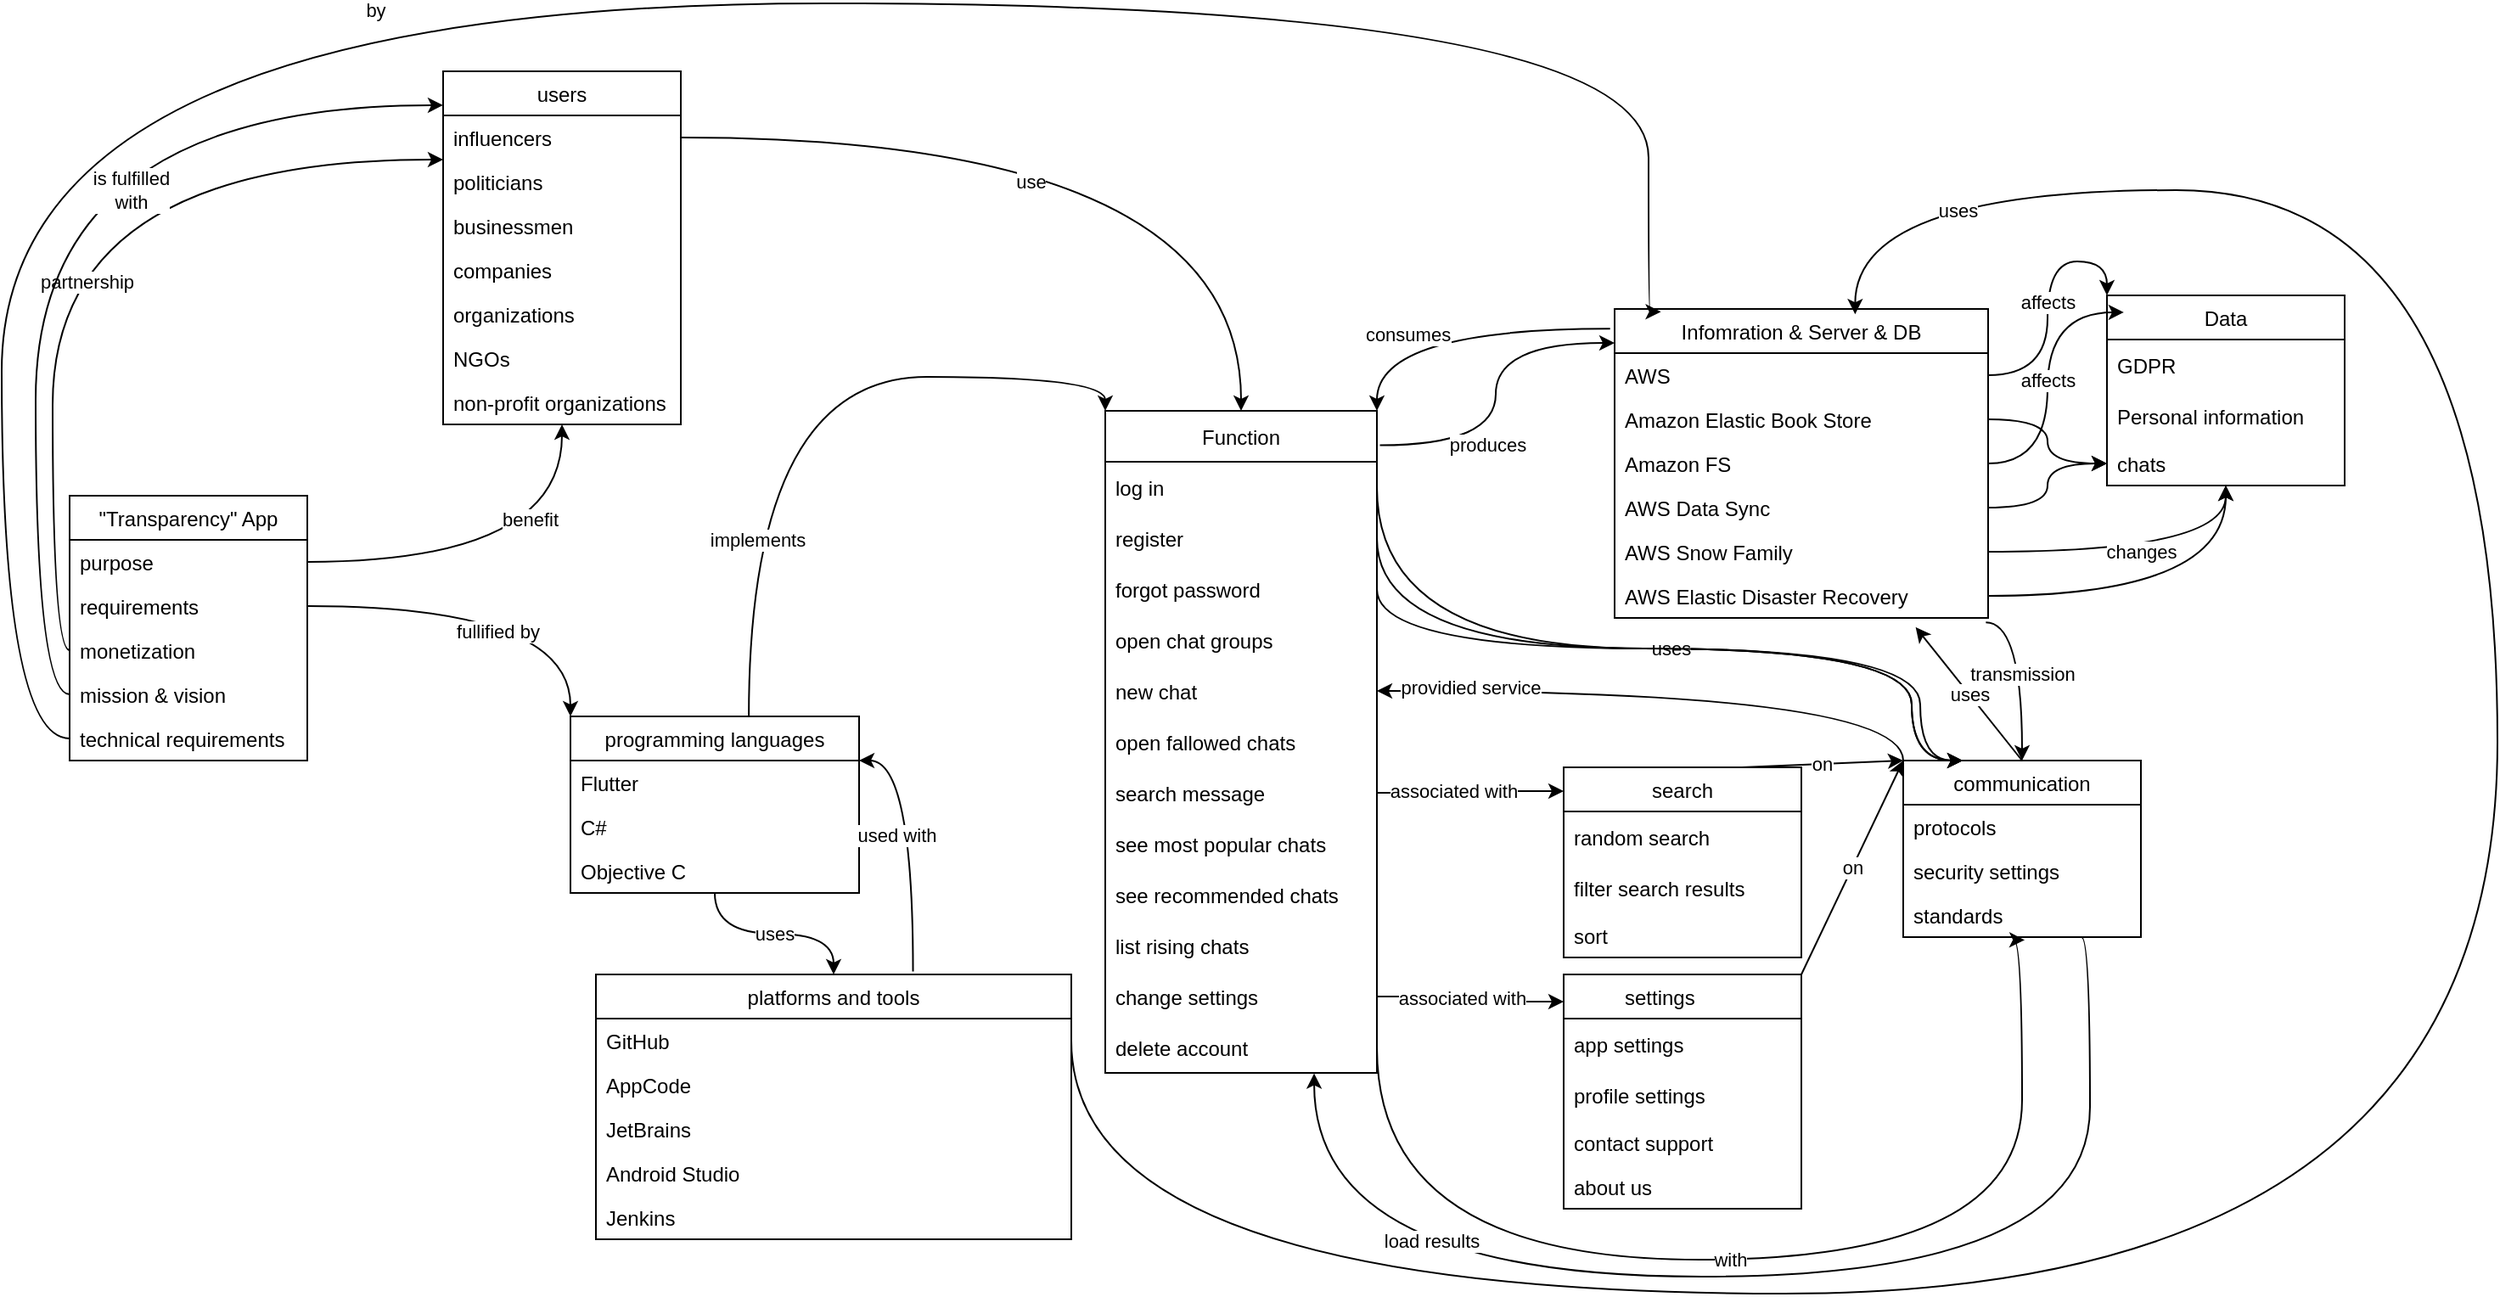 <mxfile version="18.0.5" type="device"><diagram id="95HxneSNaJ7MMtDidX_x" name="Page-1"><mxGraphModel dx="2743" dy="2175" grid="1" gridSize="10" guides="1" tooltips="1" connect="1" arrows="1" fold="1" page="1" pageScale="1" pageWidth="850" pageHeight="1100" math="0" shadow="0"><root><mxCell id="0"/><mxCell id="1" parent="0"/><mxCell id="oVQcC5ZUQ39CTeG5wgWZ-1" value="Function" style="swimlane;fontStyle=0;childLayout=stackLayout;horizontal=1;startSize=30;horizontalStack=0;resizeParent=1;resizeParentMax=0;resizeLast=0;collapsible=1;marginBottom=0;" vertex="1" parent="1"><mxGeometry x="-110" y="140" width="160" height="390" as="geometry"><mxRectangle x="-110" y="140" width="80" height="30" as="alternateBounds"/></mxGeometry></mxCell><mxCell id="oVQcC5ZUQ39CTeG5wgWZ-2" value="log in" style="text;strokeColor=none;fillColor=none;align=left;verticalAlign=middle;spacingLeft=4;spacingRight=4;overflow=hidden;points=[[0,0.5],[1,0.5]];portConstraint=eastwest;rotatable=0;" vertex="1" parent="oVQcC5ZUQ39CTeG5wgWZ-1"><mxGeometry y="30" width="160" height="30" as="geometry"/></mxCell><mxCell id="oVQcC5ZUQ39CTeG5wgWZ-3" value="register    " style="text;strokeColor=none;fillColor=none;align=left;verticalAlign=middle;spacingLeft=4;spacingRight=4;overflow=hidden;points=[[0,0.5],[1,0.5]];portConstraint=eastwest;rotatable=0;" vertex="1" parent="oVQcC5ZUQ39CTeG5wgWZ-1"><mxGeometry y="60" width="160" height="30" as="geometry"/></mxCell><mxCell id="oVQcC5ZUQ39CTeG5wgWZ-4" value="forgot password" style="text;strokeColor=none;fillColor=none;align=left;verticalAlign=middle;spacingLeft=4;spacingRight=4;overflow=hidden;points=[[0,0.5],[1,0.5]];portConstraint=eastwest;rotatable=0;" vertex="1" parent="oVQcC5ZUQ39CTeG5wgWZ-1"><mxGeometry y="90" width="160" height="30" as="geometry"/></mxCell><mxCell id="oVQcC5ZUQ39CTeG5wgWZ-12" value="open chat groups" style="text;strokeColor=none;fillColor=none;align=left;verticalAlign=middle;spacingLeft=4;spacingRight=4;overflow=hidden;points=[[0,0.5],[1,0.5]];portConstraint=eastwest;rotatable=0;" vertex="1" parent="oVQcC5ZUQ39CTeG5wgWZ-1"><mxGeometry y="120" width="160" height="30" as="geometry"/></mxCell><mxCell id="oVQcC5ZUQ39CTeG5wgWZ-11" value="new chat" style="text;strokeColor=none;fillColor=none;align=left;verticalAlign=middle;spacingLeft=4;spacingRight=4;overflow=hidden;points=[[0,0.5],[1,0.5]];portConstraint=eastwest;rotatable=0;" vertex="1" parent="oVQcC5ZUQ39CTeG5wgWZ-1"><mxGeometry y="150" width="160" height="30" as="geometry"/></mxCell><mxCell id="oVQcC5ZUQ39CTeG5wgWZ-13" value="open fallowed chats" style="text;strokeColor=none;fillColor=none;align=left;verticalAlign=middle;spacingLeft=4;spacingRight=4;overflow=hidden;points=[[0,0.5],[1,0.5]];portConstraint=eastwest;rotatable=0;" vertex="1" parent="oVQcC5ZUQ39CTeG5wgWZ-1"><mxGeometry y="180" width="160" height="30" as="geometry"/></mxCell><mxCell id="oVQcC5ZUQ39CTeG5wgWZ-14" value="search message" style="text;strokeColor=none;fillColor=none;align=left;verticalAlign=middle;spacingLeft=4;spacingRight=4;overflow=hidden;points=[[0,0.5],[1,0.5]];portConstraint=eastwest;rotatable=0;" vertex="1" parent="oVQcC5ZUQ39CTeG5wgWZ-1"><mxGeometry y="210" width="160" height="30" as="geometry"/></mxCell><mxCell id="oVQcC5ZUQ39CTeG5wgWZ-21" value="see most popular chats" style="text;strokeColor=none;fillColor=none;align=left;verticalAlign=middle;spacingLeft=4;spacingRight=4;overflow=hidden;points=[[0,0.5],[1,0.5]];portConstraint=eastwest;rotatable=0;" vertex="1" parent="oVQcC5ZUQ39CTeG5wgWZ-1"><mxGeometry y="240" width="160" height="30" as="geometry"/></mxCell><mxCell id="oVQcC5ZUQ39CTeG5wgWZ-22" value="see recommended chats" style="text;strokeColor=none;fillColor=none;align=left;verticalAlign=middle;spacingLeft=4;spacingRight=4;overflow=hidden;points=[[0,0.5],[1,0.5]];portConstraint=eastwest;rotatable=0;" vertex="1" parent="oVQcC5ZUQ39CTeG5wgWZ-1"><mxGeometry y="270" width="160" height="30" as="geometry"/></mxCell><mxCell id="oVQcC5ZUQ39CTeG5wgWZ-23" value="list rising chats" style="text;strokeColor=none;fillColor=none;align=left;verticalAlign=middle;spacingLeft=4;spacingRight=4;overflow=hidden;points=[[0,0.5],[1,0.5]];portConstraint=eastwest;rotatable=0;" vertex="1" parent="oVQcC5ZUQ39CTeG5wgWZ-1"><mxGeometry y="300" width="160" height="30" as="geometry"/></mxCell><mxCell id="oVQcC5ZUQ39CTeG5wgWZ-24" value="change settings" style="text;strokeColor=none;fillColor=none;align=left;verticalAlign=middle;spacingLeft=4;spacingRight=4;overflow=hidden;points=[[0,0.5],[1,0.5]];portConstraint=eastwest;rotatable=0;" vertex="1" parent="oVQcC5ZUQ39CTeG5wgWZ-1"><mxGeometry y="330" width="160" height="30" as="geometry"/></mxCell><mxCell id="oVQcC5ZUQ39CTeG5wgWZ-132" value="delete account" style="text;strokeColor=none;fillColor=none;align=left;verticalAlign=middle;spacingLeft=4;spacingRight=4;overflow=hidden;points=[[0,0.5],[1,0.5]];portConstraint=eastwest;rotatable=0;" vertex="1" parent="oVQcC5ZUQ39CTeG5wgWZ-1"><mxGeometry y="360" width="160" height="30" as="geometry"/></mxCell><mxCell id="oVQcC5ZUQ39CTeG5wgWZ-123" value="on" style="rounded=0;orthogonalLoop=1;jettySize=auto;html=1;exitX=0.75;exitY=0;exitDx=0;exitDy=0;entryX=0;entryY=0;entryDx=0;entryDy=0;" edge="1" parent="1" source="oVQcC5ZUQ39CTeG5wgWZ-6" target="oVQcC5ZUQ39CTeG5wgWZ-113"><mxGeometry relative="1" as="geometry"/></mxCell><mxCell id="oVQcC5ZUQ39CTeG5wgWZ-6" value="search" style="swimlane;fontStyle=0;childLayout=stackLayout;horizontal=1;startSize=26;fillColor=none;horizontalStack=0;resizeParent=1;resizeParentMax=0;resizeLast=0;collapsible=1;marginBottom=0;" vertex="1" parent="1"><mxGeometry x="160" y="350" width="140" height="112" as="geometry"/></mxCell><mxCell id="oVQcC5ZUQ39CTeG5wgWZ-15" value="random search" style="text;strokeColor=none;fillColor=none;align=left;verticalAlign=middle;spacingLeft=4;spacingRight=4;overflow=hidden;points=[[0,0.5],[1,0.5]];portConstraint=eastwest;rotatable=0;" vertex="1" parent="oVQcC5ZUQ39CTeG5wgWZ-6"><mxGeometry y="26" width="140" height="30" as="geometry"/></mxCell><mxCell id="oVQcC5ZUQ39CTeG5wgWZ-16" value="filter search results" style="text;strokeColor=none;fillColor=none;align=left;verticalAlign=middle;spacingLeft=4;spacingRight=4;overflow=hidden;points=[[0,0.5],[1,0.5]];portConstraint=eastwest;rotatable=0;" vertex="1" parent="oVQcC5ZUQ39CTeG5wgWZ-6"><mxGeometry y="56" width="140" height="30" as="geometry"/></mxCell><mxCell id="oVQcC5ZUQ39CTeG5wgWZ-7" value="sort" style="text;strokeColor=none;fillColor=none;align=left;verticalAlign=top;spacingLeft=4;spacingRight=4;overflow=hidden;rotatable=0;points=[[0,0.5],[1,0.5]];portConstraint=eastwest;" vertex="1" parent="oVQcC5ZUQ39CTeG5wgWZ-6"><mxGeometry y="86" width="140" height="26" as="geometry"/></mxCell><mxCell id="oVQcC5ZUQ39CTeG5wgWZ-17" value="settings        " style="swimlane;fontStyle=0;childLayout=stackLayout;horizontal=1;startSize=26;fillColor=none;horizontalStack=0;resizeParent=1;resizeParentMax=0;resizeLast=0;collapsible=1;marginBottom=0;" vertex="1" parent="1"><mxGeometry x="160" y="472" width="140" height="138" as="geometry"/></mxCell><mxCell id="oVQcC5ZUQ39CTeG5wgWZ-18" value="app settings    " style="text;strokeColor=none;fillColor=none;align=left;verticalAlign=middle;spacingLeft=4;spacingRight=4;overflow=hidden;points=[[0,0.5],[1,0.5]];portConstraint=eastwest;rotatable=0;" vertex="1" parent="oVQcC5ZUQ39CTeG5wgWZ-17"><mxGeometry y="26" width="140" height="30" as="geometry"/></mxCell><mxCell id="oVQcC5ZUQ39CTeG5wgWZ-19" value="profile settings" style="text;strokeColor=none;fillColor=none;align=left;verticalAlign=middle;spacingLeft=4;spacingRight=4;overflow=hidden;points=[[0,0.5],[1,0.5]];portConstraint=eastwest;rotatable=0;" vertex="1" parent="oVQcC5ZUQ39CTeG5wgWZ-17"><mxGeometry y="56" width="140" height="30" as="geometry"/></mxCell><mxCell id="oVQcC5ZUQ39CTeG5wgWZ-20" value="contact support" style="text;strokeColor=none;fillColor=none;align=left;verticalAlign=top;spacingLeft=4;spacingRight=4;overflow=hidden;rotatable=0;points=[[0,0.5],[1,0.5]];portConstraint=eastwest;" vertex="1" parent="oVQcC5ZUQ39CTeG5wgWZ-17"><mxGeometry y="86" width="140" height="26" as="geometry"/></mxCell><mxCell id="oVQcC5ZUQ39CTeG5wgWZ-25" value="about us" style="text;strokeColor=none;fillColor=none;align=left;verticalAlign=top;spacingLeft=4;spacingRight=4;overflow=hidden;rotatable=0;points=[[0,0.5],[1,0.5]];portConstraint=eastwest;" vertex="1" parent="oVQcC5ZUQ39CTeG5wgWZ-17"><mxGeometry y="112" width="140" height="26" as="geometry"/></mxCell><mxCell id="oVQcC5ZUQ39CTeG5wgWZ-26" style="edgeStyle=orthogonalEdgeStyle;rounded=0;orthogonalLoop=1;jettySize=auto;html=1;exitX=1;exitY=0.5;exitDx=0;exitDy=0;entryX=0;entryY=0.125;entryDx=0;entryDy=0;entryPerimeter=0;" edge="1" parent="1" source="oVQcC5ZUQ39CTeG5wgWZ-14" target="oVQcC5ZUQ39CTeG5wgWZ-6"><mxGeometry relative="1" as="geometry"/></mxCell><mxCell id="oVQcC5ZUQ39CTeG5wgWZ-29" value="associated with" style="edgeLabel;html=1;align=center;verticalAlign=middle;resizable=0;points=[];" vertex="1" connectable="0" parent="oVQcC5ZUQ39CTeG5wgWZ-26"><mxGeometry x="-0.198" y="1" relative="1" as="geometry"><mxPoint as="offset"/></mxGeometry></mxCell><mxCell id="oVQcC5ZUQ39CTeG5wgWZ-27" style="edgeStyle=orthogonalEdgeStyle;rounded=0;orthogonalLoop=1;jettySize=auto;html=1;exitX=1;exitY=0.5;exitDx=0;exitDy=0;entryX=0;entryY=0.116;entryDx=0;entryDy=0;entryPerimeter=0;" edge="1" parent="1" source="oVQcC5ZUQ39CTeG5wgWZ-24" target="oVQcC5ZUQ39CTeG5wgWZ-17"><mxGeometry relative="1" as="geometry"/></mxCell><mxCell id="oVQcC5ZUQ39CTeG5wgWZ-30" value="associated with" style="edgeLabel;html=1;align=center;verticalAlign=middle;resizable=0;points=[];" vertex="1" connectable="0" parent="oVQcC5ZUQ39CTeG5wgWZ-27"><mxGeometry x="-0.117" y="-1" relative="1" as="geometry"><mxPoint as="offset"/></mxGeometry></mxCell><mxCell id="oVQcC5ZUQ39CTeG5wgWZ-31" value="&quot;Transparency&quot; App" style="swimlane;fontStyle=0;childLayout=stackLayout;horizontal=1;startSize=26;fillColor=none;horizontalStack=0;resizeParent=1;resizeParentMax=0;resizeLast=0;collapsible=1;marginBottom=0;" vertex="1" parent="1"><mxGeometry x="-720" y="190" width="140" height="156" as="geometry"/></mxCell><mxCell id="oVQcC5ZUQ39CTeG5wgWZ-33" value="purpose" style="text;strokeColor=none;fillColor=none;align=left;verticalAlign=top;spacingLeft=4;spacingRight=4;overflow=hidden;rotatable=0;points=[[0,0.5],[1,0.5]];portConstraint=eastwest;" vertex="1" parent="oVQcC5ZUQ39CTeG5wgWZ-31"><mxGeometry y="26" width="140" height="26" as="geometry"/></mxCell><mxCell id="oVQcC5ZUQ39CTeG5wgWZ-34" value="requirements" style="text;strokeColor=none;fillColor=none;align=left;verticalAlign=top;spacingLeft=4;spacingRight=4;overflow=hidden;rotatable=0;points=[[0,0.5],[1,0.5]];portConstraint=eastwest;" vertex="1" parent="oVQcC5ZUQ39CTeG5wgWZ-31"><mxGeometry y="52" width="140" height="26" as="geometry"/></mxCell><mxCell id="oVQcC5ZUQ39CTeG5wgWZ-39" value="monetization" style="text;strokeColor=none;fillColor=none;align=left;verticalAlign=top;spacingLeft=4;spacingRight=4;overflow=hidden;rotatable=0;points=[[0,0.5],[1,0.5]];portConstraint=eastwest;" vertex="1" parent="oVQcC5ZUQ39CTeG5wgWZ-31"><mxGeometry y="78" width="140" height="26" as="geometry"/></mxCell><mxCell id="oVQcC5ZUQ39CTeG5wgWZ-40" value="mission &amp; vision" style="text;strokeColor=none;fillColor=none;align=left;verticalAlign=top;spacingLeft=4;spacingRight=4;overflow=hidden;rotatable=0;points=[[0,0.5],[1,0.5]];portConstraint=eastwest;" vertex="1" parent="oVQcC5ZUQ39CTeG5wgWZ-31"><mxGeometry y="104" width="140" height="26" as="geometry"/></mxCell><mxCell id="oVQcC5ZUQ39CTeG5wgWZ-41" value="technical requirements" style="text;strokeColor=none;fillColor=none;align=left;verticalAlign=top;spacingLeft=4;spacingRight=4;overflow=hidden;rotatable=0;points=[[0,0.5],[1,0.5]];portConstraint=eastwest;" vertex="1" parent="oVQcC5ZUQ39CTeG5wgWZ-31"><mxGeometry y="130" width="140" height="26" as="geometry"/></mxCell><mxCell id="oVQcC5ZUQ39CTeG5wgWZ-35" value="users" style="swimlane;fontStyle=0;childLayout=stackLayout;horizontal=1;startSize=26;fillColor=none;horizontalStack=0;resizeParent=1;resizeParentMax=0;resizeLast=0;collapsible=1;marginBottom=0;" vertex="1" parent="1"><mxGeometry x="-500" y="-60" width="140" height="208" as="geometry"/></mxCell><mxCell id="oVQcC5ZUQ39CTeG5wgWZ-36" value="influencers" style="text;strokeColor=none;fillColor=none;align=left;verticalAlign=top;spacingLeft=4;spacingRight=4;overflow=hidden;rotatable=0;points=[[0,0.5],[1,0.5]];portConstraint=eastwest;" vertex="1" parent="oVQcC5ZUQ39CTeG5wgWZ-35"><mxGeometry y="26" width="140" height="26" as="geometry"/></mxCell><mxCell id="oVQcC5ZUQ39CTeG5wgWZ-37" value="politicians" style="text;strokeColor=none;fillColor=none;align=left;verticalAlign=top;spacingLeft=4;spacingRight=4;overflow=hidden;rotatable=0;points=[[0,0.5],[1,0.5]];portConstraint=eastwest;" vertex="1" parent="oVQcC5ZUQ39CTeG5wgWZ-35"><mxGeometry y="52" width="140" height="26" as="geometry"/></mxCell><mxCell id="oVQcC5ZUQ39CTeG5wgWZ-47" value="businessmen" style="text;strokeColor=none;fillColor=none;align=left;verticalAlign=top;spacingLeft=4;spacingRight=4;overflow=hidden;rotatable=0;points=[[0,0.5],[1,0.5]];portConstraint=eastwest;" vertex="1" parent="oVQcC5ZUQ39CTeG5wgWZ-35"><mxGeometry y="78" width="140" height="26" as="geometry"/></mxCell><mxCell id="oVQcC5ZUQ39CTeG5wgWZ-82" value="companies" style="text;strokeColor=none;fillColor=none;align=left;verticalAlign=top;spacingLeft=4;spacingRight=4;overflow=hidden;rotatable=0;points=[[0,0.5],[1,0.5]];portConstraint=eastwest;" vertex="1" parent="oVQcC5ZUQ39CTeG5wgWZ-35"><mxGeometry y="104" width="140" height="26" as="geometry"/></mxCell><mxCell id="oVQcC5ZUQ39CTeG5wgWZ-83" value="organizations" style="text;strokeColor=none;fillColor=none;align=left;verticalAlign=top;spacingLeft=4;spacingRight=4;overflow=hidden;rotatable=0;points=[[0,0.5],[1,0.5]];portConstraint=eastwest;" vertex="1" parent="oVQcC5ZUQ39CTeG5wgWZ-35"><mxGeometry y="130" width="140" height="26" as="geometry"/></mxCell><mxCell id="oVQcC5ZUQ39CTeG5wgWZ-84" value="NGOs" style="text;strokeColor=none;fillColor=none;align=left;verticalAlign=top;spacingLeft=4;spacingRight=4;overflow=hidden;rotatable=0;points=[[0,0.5],[1,0.5]];portConstraint=eastwest;" vertex="1" parent="oVQcC5ZUQ39CTeG5wgWZ-35"><mxGeometry y="156" width="140" height="26" as="geometry"/></mxCell><mxCell id="oVQcC5ZUQ39CTeG5wgWZ-85" value="non-profit organizations" style="text;strokeColor=none;fillColor=none;align=left;verticalAlign=top;spacingLeft=4;spacingRight=4;overflow=hidden;rotatable=0;points=[[0,0.5],[1,0.5]];portConstraint=eastwest;" vertex="1" parent="oVQcC5ZUQ39CTeG5wgWZ-35"><mxGeometry y="182" width="140" height="26" as="geometry"/></mxCell><mxCell id="oVQcC5ZUQ39CTeG5wgWZ-76" style="edgeStyle=orthogonalEdgeStyle;curved=1;rounded=0;orthogonalLoop=1;jettySize=auto;html=1;exitX=0.618;exitY=0;exitDx=0;exitDy=0;entryX=0;entryY=0;entryDx=0;entryDy=0;exitPerimeter=0;" edge="1" parent="1" source="oVQcC5ZUQ39CTeG5wgWZ-42" target="oVQcC5ZUQ39CTeG5wgWZ-1"><mxGeometry relative="1" as="geometry"/></mxCell><mxCell id="oVQcC5ZUQ39CTeG5wgWZ-79" value="implements" style="edgeLabel;html=1;align=center;verticalAlign=middle;resizable=0;points=[];" vertex="1" connectable="0" parent="oVQcC5ZUQ39CTeG5wgWZ-76"><mxGeometry x="-0.516" y="-5" relative="1" as="geometry"><mxPoint as="offset"/></mxGeometry></mxCell><mxCell id="oVQcC5ZUQ39CTeG5wgWZ-77" value="uses" style="edgeStyle=orthogonalEdgeStyle;curved=1;rounded=0;orthogonalLoop=1;jettySize=auto;html=1;entryX=0.5;entryY=0;entryDx=0;entryDy=0;" edge="1" parent="1" source="oVQcC5ZUQ39CTeG5wgWZ-42" target="oVQcC5ZUQ39CTeG5wgWZ-48"><mxGeometry relative="1" as="geometry"/></mxCell><mxCell id="oVQcC5ZUQ39CTeG5wgWZ-42" value="programming languages" style="swimlane;fontStyle=0;childLayout=stackLayout;horizontal=1;startSize=26;fillColor=none;horizontalStack=0;resizeParent=1;resizeParentMax=0;resizeLast=0;collapsible=1;marginBottom=0;" vertex="1" parent="1"><mxGeometry x="-425" y="320" width="170" height="104" as="geometry"/></mxCell><mxCell id="oVQcC5ZUQ39CTeG5wgWZ-43" value="Flutter    " style="text;strokeColor=none;fillColor=none;align=left;verticalAlign=top;spacingLeft=4;spacingRight=4;overflow=hidden;rotatable=0;points=[[0,0.5],[1,0.5]];portConstraint=eastwest;" vertex="1" parent="oVQcC5ZUQ39CTeG5wgWZ-42"><mxGeometry y="26" width="170" height="26" as="geometry"/></mxCell><mxCell id="oVQcC5ZUQ39CTeG5wgWZ-44" value="C#" style="text;strokeColor=none;fillColor=none;align=left;verticalAlign=top;spacingLeft=4;spacingRight=4;overflow=hidden;rotatable=0;points=[[0,0.5],[1,0.5]];portConstraint=eastwest;" vertex="1" parent="oVQcC5ZUQ39CTeG5wgWZ-42"><mxGeometry y="52" width="170" height="26" as="geometry"/></mxCell><mxCell id="oVQcC5ZUQ39CTeG5wgWZ-45" value="Objective C" style="text;strokeColor=none;fillColor=none;align=left;verticalAlign=top;spacingLeft=4;spacingRight=4;overflow=hidden;rotatable=0;points=[[0,0.5],[1,0.5]];portConstraint=eastwest;" vertex="1" parent="oVQcC5ZUQ39CTeG5wgWZ-42"><mxGeometry y="78" width="170" height="26" as="geometry"/></mxCell><mxCell id="oVQcC5ZUQ39CTeG5wgWZ-46" style="edgeStyle=orthogonalEdgeStyle;rounded=0;orthogonalLoop=1;jettySize=auto;html=1;exitX=1;exitY=0.5;exitDx=0;exitDy=0;entryX=0;entryY=0;entryDx=0;entryDy=0;curved=1;" edge="1" parent="1" source="oVQcC5ZUQ39CTeG5wgWZ-34" target="oVQcC5ZUQ39CTeG5wgWZ-42"><mxGeometry relative="1" as="geometry"/></mxCell><mxCell id="oVQcC5ZUQ39CTeG5wgWZ-78" value="fullified by" style="edgeLabel;html=1;align=center;verticalAlign=middle;resizable=0;points=[];" vertex="1" connectable="0" parent="oVQcC5ZUQ39CTeG5wgWZ-46"><mxGeometry x="0.014" y="-15" relative="1" as="geometry"><mxPoint as="offset"/></mxGeometry></mxCell><mxCell id="oVQcC5ZUQ39CTeG5wgWZ-92" style="edgeStyle=orthogonalEdgeStyle;curved=1;rounded=0;orthogonalLoop=1;jettySize=auto;html=1;exitX=0.667;exitY=-0.011;exitDx=0;exitDy=0;entryX=1;entryY=0.25;entryDx=0;entryDy=0;exitPerimeter=0;" edge="1" parent="1" source="oVQcC5ZUQ39CTeG5wgWZ-48" target="oVQcC5ZUQ39CTeG5wgWZ-42"><mxGeometry relative="1" as="geometry"/></mxCell><mxCell id="oVQcC5ZUQ39CTeG5wgWZ-93" value="used with" style="edgeLabel;html=1;align=center;verticalAlign=middle;resizable=0;points=[];" vertex="1" connectable="0" parent="oVQcC5ZUQ39CTeG5wgWZ-92"><mxGeometry x="0.035" y="10" relative="1" as="geometry"><mxPoint as="offset"/></mxGeometry></mxCell><mxCell id="oVQcC5ZUQ39CTeG5wgWZ-48" value="platforms and tools" style="swimlane;fontStyle=0;childLayout=stackLayout;horizontal=1;startSize=26;fillColor=none;horizontalStack=0;resizeParent=1;resizeParentMax=0;resizeLast=0;collapsible=1;marginBottom=0;" vertex="1" parent="1"><mxGeometry x="-410" y="472" width="280" height="156" as="geometry"/></mxCell><mxCell id="oVQcC5ZUQ39CTeG5wgWZ-49" value="GitHub" style="text;strokeColor=none;fillColor=none;align=left;verticalAlign=top;spacingLeft=4;spacingRight=4;overflow=hidden;rotatable=0;points=[[0,0.5],[1,0.5]];portConstraint=eastwest;" vertex="1" parent="oVQcC5ZUQ39CTeG5wgWZ-48"><mxGeometry y="26" width="280" height="26" as="geometry"/></mxCell><mxCell id="oVQcC5ZUQ39CTeG5wgWZ-50" value="AppCode" style="text;strokeColor=none;fillColor=none;align=left;verticalAlign=top;spacingLeft=4;spacingRight=4;overflow=hidden;rotatable=0;points=[[0,0.5],[1,0.5]];portConstraint=eastwest;" vertex="1" parent="oVQcC5ZUQ39CTeG5wgWZ-48"><mxGeometry y="52" width="280" height="26" as="geometry"/></mxCell><mxCell id="oVQcC5ZUQ39CTeG5wgWZ-51" value="JetBrains" style="text;strokeColor=none;fillColor=none;align=left;verticalAlign=top;spacingLeft=4;spacingRight=4;overflow=hidden;rotatable=0;points=[[0,0.5],[1,0.5]];portConstraint=eastwest;" vertex="1" parent="oVQcC5ZUQ39CTeG5wgWZ-48"><mxGeometry y="78" width="280" height="26" as="geometry"/></mxCell><mxCell id="oVQcC5ZUQ39CTeG5wgWZ-52" value="Android Studio" style="text;strokeColor=none;fillColor=none;align=left;verticalAlign=top;spacingLeft=4;spacingRight=4;overflow=hidden;rotatable=0;points=[[0,0.5],[1,0.5]];portConstraint=eastwest;" vertex="1" parent="oVQcC5ZUQ39CTeG5wgWZ-48"><mxGeometry y="104" width="280" height="26" as="geometry"/></mxCell><mxCell id="oVQcC5ZUQ39CTeG5wgWZ-71" value="Jenkins " style="text;strokeColor=none;fillColor=none;align=left;verticalAlign=top;spacingLeft=4;spacingRight=4;overflow=hidden;rotatable=0;points=[[0,0.5],[1,0.5]];portConstraint=eastwest;" vertex="1" parent="oVQcC5ZUQ39CTeG5wgWZ-48"><mxGeometry y="130" width="280" height="26" as="geometry"/></mxCell><mxCell id="oVQcC5ZUQ39CTeG5wgWZ-64" value="Infomration &amp; Server &amp; DB" style="swimlane;fontStyle=0;childLayout=stackLayout;horizontal=1;startSize=26;fillColor=none;horizontalStack=0;resizeParent=1;resizeParentMax=0;resizeLast=0;collapsible=1;marginBottom=0;" vertex="1" parent="1"><mxGeometry x="190" y="80" width="220" height="182" as="geometry"/></mxCell><mxCell id="oVQcC5ZUQ39CTeG5wgWZ-65" value="AWS" style="text;strokeColor=none;fillColor=none;align=left;verticalAlign=top;spacingLeft=4;spacingRight=4;overflow=hidden;rotatable=0;points=[[0,0.5],[1,0.5]];portConstraint=eastwest;" vertex="1" parent="oVQcC5ZUQ39CTeG5wgWZ-64"><mxGeometry y="26" width="220" height="26" as="geometry"/></mxCell><mxCell id="oVQcC5ZUQ39CTeG5wgWZ-66" value="Amazon Elastic Book Store" style="text;strokeColor=none;fillColor=none;align=left;verticalAlign=top;spacingLeft=4;spacingRight=4;overflow=hidden;rotatable=0;points=[[0,0.5],[1,0.5]];portConstraint=eastwest;" vertex="1" parent="oVQcC5ZUQ39CTeG5wgWZ-64"><mxGeometry y="52" width="220" height="26" as="geometry"/></mxCell><mxCell id="oVQcC5ZUQ39CTeG5wgWZ-67" value="Amazon FS" style="text;strokeColor=none;fillColor=none;align=left;verticalAlign=top;spacingLeft=4;spacingRight=4;overflow=hidden;rotatable=0;points=[[0,0.5],[1,0.5]];portConstraint=eastwest;" vertex="1" parent="oVQcC5ZUQ39CTeG5wgWZ-64"><mxGeometry y="78" width="220" height="26" as="geometry"/></mxCell><mxCell id="oVQcC5ZUQ39CTeG5wgWZ-70" value="AWS Data Sync" style="text;strokeColor=none;fillColor=none;align=left;verticalAlign=top;spacingLeft=4;spacingRight=4;overflow=hidden;rotatable=0;points=[[0,0.5],[1,0.5]];portConstraint=eastwest;" vertex="1" parent="oVQcC5ZUQ39CTeG5wgWZ-64"><mxGeometry y="104" width="220" height="26" as="geometry"/></mxCell><mxCell id="oVQcC5ZUQ39CTeG5wgWZ-69" value="AWS Snow Family" style="text;strokeColor=none;fillColor=none;align=left;verticalAlign=top;spacingLeft=4;spacingRight=4;overflow=hidden;rotatable=0;points=[[0,0.5],[1,0.5]];portConstraint=eastwest;" vertex="1" parent="oVQcC5ZUQ39CTeG5wgWZ-64"><mxGeometry y="130" width="220" height="26" as="geometry"/></mxCell><mxCell id="oVQcC5ZUQ39CTeG5wgWZ-68" value="AWS Elastic Disaster Recovery" style="text;strokeColor=none;fillColor=none;align=left;verticalAlign=top;spacingLeft=4;spacingRight=4;overflow=hidden;rotatable=0;points=[[0,0.5],[1,0.5]];portConstraint=eastwest;" vertex="1" parent="oVQcC5ZUQ39CTeG5wgWZ-64"><mxGeometry y="156" width="220" height="26" as="geometry"/></mxCell><mxCell id="oVQcC5ZUQ39CTeG5wgWZ-72" style="edgeStyle=orthogonalEdgeStyle;rounded=0;orthogonalLoop=1;jettySize=auto;html=1;exitX=1.011;exitY=0.052;exitDx=0;exitDy=0;entryX=0;entryY=0.11;entryDx=0;entryDy=0;entryPerimeter=0;exitPerimeter=0;curved=1;" edge="1" parent="1" source="oVQcC5ZUQ39CTeG5wgWZ-1" target="oVQcC5ZUQ39CTeG5wgWZ-64"><mxGeometry relative="1" as="geometry"/></mxCell><mxCell id="oVQcC5ZUQ39CTeG5wgWZ-73" value="produces" style="edgeLabel;html=1;align=center;verticalAlign=middle;resizable=0;points=[];" vertex="1" connectable="0" parent="oVQcC5ZUQ39CTeG5wgWZ-72"><mxGeometry x="-0.371" y="1" relative="1" as="geometry"><mxPoint as="offset"/></mxGeometry></mxCell><mxCell id="oVQcC5ZUQ39CTeG5wgWZ-74" style="edgeStyle=orthogonalEdgeStyle;curved=1;rounded=0;orthogonalLoop=1;jettySize=auto;html=1;exitX=-0.012;exitY=0.064;exitDx=0;exitDy=0;entryX=1;entryY=0;entryDx=0;entryDy=0;exitPerimeter=0;" edge="1" parent="1" source="oVQcC5ZUQ39CTeG5wgWZ-64" target="oVQcC5ZUQ39CTeG5wgWZ-1"><mxGeometry relative="1" as="geometry"/></mxCell><mxCell id="oVQcC5ZUQ39CTeG5wgWZ-75" value="consumes" style="edgeLabel;html=1;align=center;verticalAlign=middle;resizable=0;points=[];" vertex="1" connectable="0" parent="oVQcC5ZUQ39CTeG5wgWZ-74"><mxGeometry x="0.279" y="3" relative="1" as="geometry"><mxPoint x="-1" as="offset"/></mxGeometry></mxCell><mxCell id="oVQcC5ZUQ39CTeG5wgWZ-80" style="edgeStyle=orthogonalEdgeStyle;curved=1;rounded=0;orthogonalLoop=1;jettySize=auto;html=1;exitX=0;exitY=0.5;exitDx=0;exitDy=0;entryX=0;entryY=0.25;entryDx=0;entryDy=0;" edge="1" parent="1" source="oVQcC5ZUQ39CTeG5wgWZ-39" target="oVQcC5ZUQ39CTeG5wgWZ-35"><mxGeometry relative="1" as="geometry"><Array as="points"><mxPoint x="-730" y="281"/><mxPoint x="-730" y="-8"/></Array></mxGeometry></mxCell><mxCell id="oVQcC5ZUQ39CTeG5wgWZ-81" value="partnership" style="edgeLabel;html=1;align=center;verticalAlign=middle;resizable=0;points=[];" vertex="1" connectable="0" parent="oVQcC5ZUQ39CTeG5wgWZ-80"><mxGeometry x="-0.143" y="-20" relative="1" as="geometry"><mxPoint y="-1" as="offset"/></mxGeometry></mxCell><mxCell id="oVQcC5ZUQ39CTeG5wgWZ-86" style="edgeStyle=orthogonalEdgeStyle;curved=1;rounded=0;orthogonalLoop=1;jettySize=auto;html=1;exitX=1;exitY=0.5;exitDx=0;exitDy=0;" edge="1" parent="1" source="oVQcC5ZUQ39CTeG5wgWZ-36" target="oVQcC5ZUQ39CTeG5wgWZ-1"><mxGeometry relative="1" as="geometry"/></mxCell><mxCell id="oVQcC5ZUQ39CTeG5wgWZ-87" value="use" style="edgeLabel;html=1;align=center;verticalAlign=middle;resizable=0;points=[];" vertex="1" connectable="0" parent="oVQcC5ZUQ39CTeG5wgWZ-86"><mxGeometry x="-0.162" y="-26" relative="1" as="geometry"><mxPoint as="offset"/></mxGeometry></mxCell><mxCell id="oVQcC5ZUQ39CTeG5wgWZ-88" style="edgeStyle=orthogonalEdgeStyle;curved=1;rounded=0;orthogonalLoop=1;jettySize=auto;html=1;exitX=1;exitY=0.5;exitDx=0;exitDy=0;" edge="1" parent="1" source="oVQcC5ZUQ39CTeG5wgWZ-33" target="oVQcC5ZUQ39CTeG5wgWZ-35"><mxGeometry relative="1" as="geometry"><mxPoint x="-420" y="160" as="targetPoint"/></mxGeometry></mxCell><mxCell id="oVQcC5ZUQ39CTeG5wgWZ-89" value="benefit" style="edgeLabel;html=1;align=center;verticalAlign=middle;resizable=0;points=[];" vertex="1" connectable="0" parent="oVQcC5ZUQ39CTeG5wgWZ-88"><mxGeometry x="0.517" y="19" relative="1" as="geometry"><mxPoint as="offset"/></mxGeometry></mxCell><mxCell id="oVQcC5ZUQ39CTeG5wgWZ-95" style="edgeStyle=orthogonalEdgeStyle;curved=1;rounded=0;orthogonalLoop=1;jettySize=auto;html=1;exitX=0;exitY=0.5;exitDx=0;exitDy=0;entryX=0.124;entryY=0.009;entryDx=0;entryDy=0;entryPerimeter=0;" edge="1" parent="1" source="oVQcC5ZUQ39CTeG5wgWZ-41" target="oVQcC5ZUQ39CTeG5wgWZ-64"><mxGeometry relative="1" as="geometry"><Array as="points"><mxPoint x="-760" y="333"/><mxPoint x="-760" y="-100"/><mxPoint x="210" y="-100"/><mxPoint x="210" y="82"/></Array></mxGeometry></mxCell><mxCell id="oVQcC5ZUQ39CTeG5wgWZ-96" value="by" style="edgeLabel;html=1;align=center;verticalAlign=middle;resizable=0;points=[];" vertex="1" connectable="0" parent="oVQcC5ZUQ39CTeG5wgWZ-95"><mxGeometry x="-0.151" y="-4" relative="1" as="geometry"><mxPoint as="offset"/></mxGeometry></mxCell><mxCell id="oVQcC5ZUQ39CTeG5wgWZ-97" value="Data" style="swimlane;fontStyle=0;childLayout=stackLayout;horizontal=1;startSize=26;fillColor=none;horizontalStack=0;resizeParent=1;resizeParentMax=0;resizeLast=0;collapsible=1;marginBottom=0;" vertex="1" parent="1"><mxGeometry x="480" y="72" width="140" height="112" as="geometry"/></mxCell><mxCell id="oVQcC5ZUQ39CTeG5wgWZ-98" value="GDPR" style="text;strokeColor=none;fillColor=none;align=left;verticalAlign=middle;spacingLeft=4;spacingRight=4;overflow=hidden;points=[[0,0.5],[1,0.5]];portConstraint=eastwest;rotatable=0;" vertex="1" parent="oVQcC5ZUQ39CTeG5wgWZ-97"><mxGeometry y="26" width="140" height="30" as="geometry"/></mxCell><mxCell id="oVQcC5ZUQ39CTeG5wgWZ-99" value="Personal information" style="text;strokeColor=none;fillColor=none;align=left;verticalAlign=middle;spacingLeft=4;spacingRight=4;overflow=hidden;points=[[0,0.5],[1,0.5]];portConstraint=eastwest;rotatable=0;" vertex="1" parent="oVQcC5ZUQ39CTeG5wgWZ-97"><mxGeometry y="56" width="140" height="30" as="geometry"/></mxCell><mxCell id="oVQcC5ZUQ39CTeG5wgWZ-100" value="chats" style="text;strokeColor=none;fillColor=none;align=left;verticalAlign=top;spacingLeft=4;spacingRight=4;overflow=hidden;rotatable=0;points=[[0,0.5],[1,0.5]];portConstraint=eastwest;" vertex="1" parent="oVQcC5ZUQ39CTeG5wgWZ-97"><mxGeometry y="86" width="140" height="26" as="geometry"/></mxCell><mxCell id="oVQcC5ZUQ39CTeG5wgWZ-101" style="edgeStyle=orthogonalEdgeStyle;curved=1;rounded=0;orthogonalLoop=1;jettySize=auto;html=1;exitX=1;exitY=0.5;exitDx=0;exitDy=0;" edge="1" parent="1" source="oVQcC5ZUQ39CTeG5wgWZ-70" target="oVQcC5ZUQ39CTeG5wgWZ-100"><mxGeometry relative="1" as="geometry"/></mxCell><mxCell id="oVQcC5ZUQ39CTeG5wgWZ-102" style="edgeStyle=orthogonalEdgeStyle;curved=1;rounded=0;orthogonalLoop=1;jettySize=auto;html=1;exitX=1;exitY=0.5;exitDx=0;exitDy=0;" edge="1" parent="1" source="oVQcC5ZUQ39CTeG5wgWZ-66" target="oVQcC5ZUQ39CTeG5wgWZ-100"><mxGeometry relative="1" as="geometry"/></mxCell><mxCell id="oVQcC5ZUQ39CTeG5wgWZ-103" style="edgeStyle=orthogonalEdgeStyle;curved=1;rounded=0;orthogonalLoop=1;jettySize=auto;html=1;exitX=1;exitY=0.5;exitDx=0;exitDy=0;" edge="1" parent="1" source="oVQcC5ZUQ39CTeG5wgWZ-68" target="oVQcC5ZUQ39CTeG5wgWZ-97"><mxGeometry relative="1" as="geometry"/></mxCell><mxCell id="oVQcC5ZUQ39CTeG5wgWZ-105" value="affects" style="edgeStyle=orthogonalEdgeStyle;curved=1;rounded=0;orthogonalLoop=1;jettySize=auto;html=1;exitX=1;exitY=0.5;exitDx=0;exitDy=0;entryX=0.071;entryY=0.089;entryDx=0;entryDy=0;entryPerimeter=0;" edge="1" parent="1" source="oVQcC5ZUQ39CTeG5wgWZ-67" target="oVQcC5ZUQ39CTeG5wgWZ-97"><mxGeometry relative="1" as="geometry"/></mxCell><mxCell id="oVQcC5ZUQ39CTeG5wgWZ-106" value="affects" style="edgeStyle=orthogonalEdgeStyle;curved=1;rounded=0;orthogonalLoop=1;jettySize=auto;html=1;exitX=1;exitY=0.5;exitDx=0;exitDy=0;entryX=0;entryY=0;entryDx=0;entryDy=0;" edge="1" parent="1" source="oVQcC5ZUQ39CTeG5wgWZ-65" target="oVQcC5ZUQ39CTeG5wgWZ-97"><mxGeometry relative="1" as="geometry"/></mxCell><mxCell id="oVQcC5ZUQ39CTeG5wgWZ-107" value="changes" style="edgeStyle=orthogonalEdgeStyle;curved=1;rounded=0;orthogonalLoop=1;jettySize=auto;html=1;exitX=1;exitY=0.5;exitDx=0;exitDy=0;" edge="1" parent="1" source="oVQcC5ZUQ39CTeG5wgWZ-69" target="oVQcC5ZUQ39CTeG5wgWZ-97"><mxGeometry relative="1" as="geometry"/></mxCell><mxCell id="oVQcC5ZUQ39CTeG5wgWZ-108" style="edgeStyle=orthogonalEdgeStyle;curved=1;rounded=0;orthogonalLoop=1;jettySize=auto;html=1;exitX=0;exitY=0.5;exitDx=0;exitDy=0;entryX=0;entryY=0.096;entryDx=0;entryDy=0;entryPerimeter=0;" edge="1" parent="1" source="oVQcC5ZUQ39CTeG5wgWZ-40" target="oVQcC5ZUQ39CTeG5wgWZ-35"><mxGeometry relative="1" as="geometry"/></mxCell><mxCell id="oVQcC5ZUQ39CTeG5wgWZ-109" value="&lt;div class=&quot;J0lOec&quot;&gt;&lt;span class=&quot;VIiyi&quot; lang=&quot;en&quot;&gt;&lt;span data-number-of-phrases=&quot;1&quot; data-phrase-index=&quot;0&quot; data-language-to-translate-into=&quot;hu&quot; data-language-for-alternatives=&quot;en&quot; class=&quot;JLqJ4b ChMk0b&quot;&gt;&lt;span class=&quot;Q4iAWc&quot;&gt;is fulfilled&lt;/span&gt;&lt;/span&gt;&lt;/span&gt;&lt;span class=&quot;zEswK&quot;&gt; &lt;br&gt;&lt;/span&gt;&lt;/div&gt;with" style="edgeLabel;html=1;align=center;verticalAlign=middle;resizable=0;points=[];" vertex="1" connectable="0" parent="oVQcC5ZUQ39CTeG5wgWZ-108"><mxGeometry x="0.393" y="-50" relative="1" as="geometry"><mxPoint as="offset"/></mxGeometry></mxCell><mxCell id="oVQcC5ZUQ39CTeG5wgWZ-124" value="uses" style="rounded=0;orthogonalLoop=1;jettySize=auto;html=1;exitX=0.5;exitY=0;exitDx=0;exitDy=0;entryX=0.806;entryY=1.209;entryDx=0;entryDy=0;entryPerimeter=0;" edge="1" parent="1" source="oVQcC5ZUQ39CTeG5wgWZ-113" target="oVQcC5ZUQ39CTeG5wgWZ-68"><mxGeometry relative="1" as="geometry"/></mxCell><mxCell id="oVQcC5ZUQ39CTeG5wgWZ-125" style="edgeStyle=orthogonalEdgeStyle;rounded=0;orthogonalLoop=1;jettySize=auto;html=1;exitX=0;exitY=0;exitDx=0;exitDy=0;entryX=1;entryY=0.5;entryDx=0;entryDy=0;curved=1;" edge="1" parent="1" source="oVQcC5ZUQ39CTeG5wgWZ-113" target="oVQcC5ZUQ39CTeG5wgWZ-11"><mxGeometry relative="1" as="geometry"/></mxCell><mxCell id="oVQcC5ZUQ39CTeG5wgWZ-126" value="providied service" style="edgeLabel;html=1;align=center;verticalAlign=middle;resizable=0;points=[];" vertex="1" connectable="0" parent="oVQcC5ZUQ39CTeG5wgWZ-125"><mxGeometry x="0.681" y="-2" relative="1" as="geometry"><mxPoint x="-1" as="offset"/></mxGeometry></mxCell><mxCell id="oVQcC5ZUQ39CTeG5wgWZ-136" style="edgeStyle=orthogonalEdgeStyle;curved=1;rounded=0;orthogonalLoop=1;jettySize=auto;html=1;exitX=0.75;exitY=1;exitDx=0;exitDy=0;entryX=0.769;entryY=1.01;entryDx=0;entryDy=0;entryPerimeter=0;" edge="1" parent="1" source="oVQcC5ZUQ39CTeG5wgWZ-113" target="oVQcC5ZUQ39CTeG5wgWZ-132"><mxGeometry relative="1" as="geometry"><Array as="points"><mxPoint x="470" y="450"/><mxPoint x="470" y="650"/><mxPoint x="13" y="650"/></Array></mxGeometry></mxCell><mxCell id="oVQcC5ZUQ39CTeG5wgWZ-137" value="load results" style="edgeLabel;html=1;align=center;verticalAlign=middle;resizable=0;points=[];" vertex="1" connectable="0" parent="oVQcC5ZUQ39CTeG5wgWZ-136"><mxGeometry x="0.519" y="-21" relative="1" as="geometry"><mxPoint as="offset"/></mxGeometry></mxCell><mxCell id="oVQcC5ZUQ39CTeG5wgWZ-113" value="communication" style="swimlane;fontStyle=0;childLayout=stackLayout;horizontal=1;startSize=26;fillColor=none;horizontalStack=0;resizeParent=1;resizeParentMax=0;resizeLast=0;collapsible=1;marginBottom=0;" vertex="1" parent="1"><mxGeometry x="360" y="346" width="140" height="104" as="geometry"/></mxCell><mxCell id="oVQcC5ZUQ39CTeG5wgWZ-114" value="protocols" style="text;strokeColor=none;fillColor=none;align=left;verticalAlign=top;spacingLeft=4;spacingRight=4;overflow=hidden;rotatable=0;points=[[0,0.5],[1,0.5]];portConstraint=eastwest;" vertex="1" parent="oVQcC5ZUQ39CTeG5wgWZ-113"><mxGeometry y="26" width="140" height="26" as="geometry"/></mxCell><mxCell id="oVQcC5ZUQ39CTeG5wgWZ-115" value="security settings" style="text;strokeColor=none;fillColor=none;align=left;verticalAlign=top;spacingLeft=4;spacingRight=4;overflow=hidden;rotatable=0;points=[[0,0.5],[1,0.5]];portConstraint=eastwest;" vertex="1" parent="oVQcC5ZUQ39CTeG5wgWZ-113"><mxGeometry y="52" width="140" height="26" as="geometry"/></mxCell><mxCell id="oVQcC5ZUQ39CTeG5wgWZ-116" value="standards" style="text;strokeColor=none;fillColor=none;align=left;verticalAlign=top;spacingLeft=4;spacingRight=4;overflow=hidden;rotatable=0;points=[[0,0.5],[1,0.5]];portConstraint=eastwest;" vertex="1" parent="oVQcC5ZUQ39CTeG5wgWZ-113"><mxGeometry y="78" width="140" height="26" as="geometry"/></mxCell><mxCell id="oVQcC5ZUQ39CTeG5wgWZ-120" style="edgeStyle=orthogonalEdgeStyle;curved=1;rounded=0;orthogonalLoop=1;jettySize=auto;html=1;exitX=1;exitY=0.5;exitDx=0;exitDy=0;entryX=0.25;entryY=0;entryDx=0;entryDy=0;" edge="1" parent="1" source="oVQcC5ZUQ39CTeG5wgWZ-2" target="oVQcC5ZUQ39CTeG5wgWZ-113"><mxGeometry relative="1" as="geometry"><Array as="points"><mxPoint x="50" y="280"/><mxPoint x="365" y="280"/></Array></mxGeometry></mxCell><mxCell id="oVQcC5ZUQ39CTeG5wgWZ-122" value="uses" style="edgeStyle=orthogonalEdgeStyle;curved=1;rounded=0;orthogonalLoop=1;jettySize=auto;html=1;exitX=1;exitY=0.5;exitDx=0;exitDy=0;entryX=0.25;entryY=0;entryDx=0;entryDy=0;" edge="1" parent="1" source="oVQcC5ZUQ39CTeG5wgWZ-3" target="oVQcC5ZUQ39CTeG5wgWZ-113"><mxGeometry relative="1" as="geometry"><Array as="points"><mxPoint x="50" y="280"/><mxPoint x="365" y="280"/></Array></mxGeometry></mxCell><mxCell id="oVQcC5ZUQ39CTeG5wgWZ-127" style="edgeStyle=orthogonalEdgeStyle;curved=1;rounded=0;orthogonalLoop=1;jettySize=auto;html=1;exitX=1;exitY=0.5;exitDx=0;exitDy=0;entryX=0.644;entryY=0.017;entryDx=0;entryDy=0;entryPerimeter=0;" edge="1" parent="1" source="oVQcC5ZUQ39CTeG5wgWZ-49" target="oVQcC5ZUQ39CTeG5wgWZ-64"><mxGeometry relative="1" as="geometry"><Array as="points"><mxPoint x="-130" y="660"/><mxPoint x="710" y="660"/><mxPoint x="710" y="10"/><mxPoint x="332" y="10"/></Array></mxGeometry></mxCell><mxCell id="oVQcC5ZUQ39CTeG5wgWZ-128" value="uses" style="edgeLabel;html=1;align=center;verticalAlign=middle;resizable=0;points=[];" vertex="1" connectable="0" parent="oVQcC5ZUQ39CTeG5wgWZ-127"><mxGeometry x="0.873" y="12" relative="1" as="geometry"><mxPoint as="offset"/></mxGeometry></mxCell><mxCell id="oVQcC5ZUQ39CTeG5wgWZ-129" style="edgeStyle=orthogonalEdgeStyle;curved=1;rounded=0;orthogonalLoop=1;jettySize=auto;html=1;exitX=1;exitY=0.5;exitDx=0;exitDy=0;entryX=0.25;entryY=0;entryDx=0;entryDy=0;" edge="1" parent="1" source="oVQcC5ZUQ39CTeG5wgWZ-4" target="oVQcC5ZUQ39CTeG5wgWZ-113"><mxGeometry relative="1" as="geometry"><Array as="points"><mxPoint x="50" y="280"/><mxPoint x="370" y="280"/><mxPoint x="370" y="346"/></Array></mxGeometry></mxCell><mxCell id="oVQcC5ZUQ39CTeG5wgWZ-131" value="on" style="rounded=0;orthogonalLoop=1;jettySize=auto;html=1;exitX=1;exitY=0;exitDx=0;exitDy=0;entryX=0;entryY=0;entryDx=0;entryDy=0;" edge="1" parent="1" source="oVQcC5ZUQ39CTeG5wgWZ-17" target="oVQcC5ZUQ39CTeG5wgWZ-113"><mxGeometry relative="1" as="geometry"><mxPoint x="275" y="360" as="sourcePoint"/><mxPoint x="370.0" y="356" as="targetPoint"/></mxGeometry></mxCell><mxCell id="oVQcC5ZUQ39CTeG5wgWZ-133" style="edgeStyle=orthogonalEdgeStyle;curved=1;rounded=0;orthogonalLoop=1;jettySize=auto;html=1;exitX=1;exitY=0.5;exitDx=0;exitDy=0;entryX=0.511;entryY=1.066;entryDx=0;entryDy=0;entryPerimeter=0;" edge="1" parent="1" source="oVQcC5ZUQ39CTeG5wgWZ-132" target="oVQcC5ZUQ39CTeG5wgWZ-116"><mxGeometry relative="1" as="geometry"><Array as="points"><mxPoint x="50" y="640"/><mxPoint x="430" y="640"/><mxPoint x="430" y="452"/></Array></mxGeometry></mxCell><mxCell id="oVQcC5ZUQ39CTeG5wgWZ-134" value="with" style="edgeLabel;html=1;align=center;verticalAlign=middle;resizable=0;points=[];" vertex="1" connectable="0" parent="oVQcC5ZUQ39CTeG5wgWZ-133"><mxGeometry x="-0.038" relative="1" as="geometry"><mxPoint x="-1" as="offset"/></mxGeometry></mxCell><mxCell id="oVQcC5ZUQ39CTeG5wgWZ-135" value="transmission" style="edgeStyle=orthogonalEdgeStyle;curved=1;rounded=0;orthogonalLoop=1;jettySize=auto;html=1;exitX=0.994;exitY=1.099;exitDx=0;exitDy=0;exitPerimeter=0;" edge="1" parent="1" source="oVQcC5ZUQ39CTeG5wgWZ-68" target="oVQcC5ZUQ39CTeG5wgWZ-113"><mxGeometry relative="1" as="geometry"/></mxCell></root></mxGraphModel></diagram></mxfile>